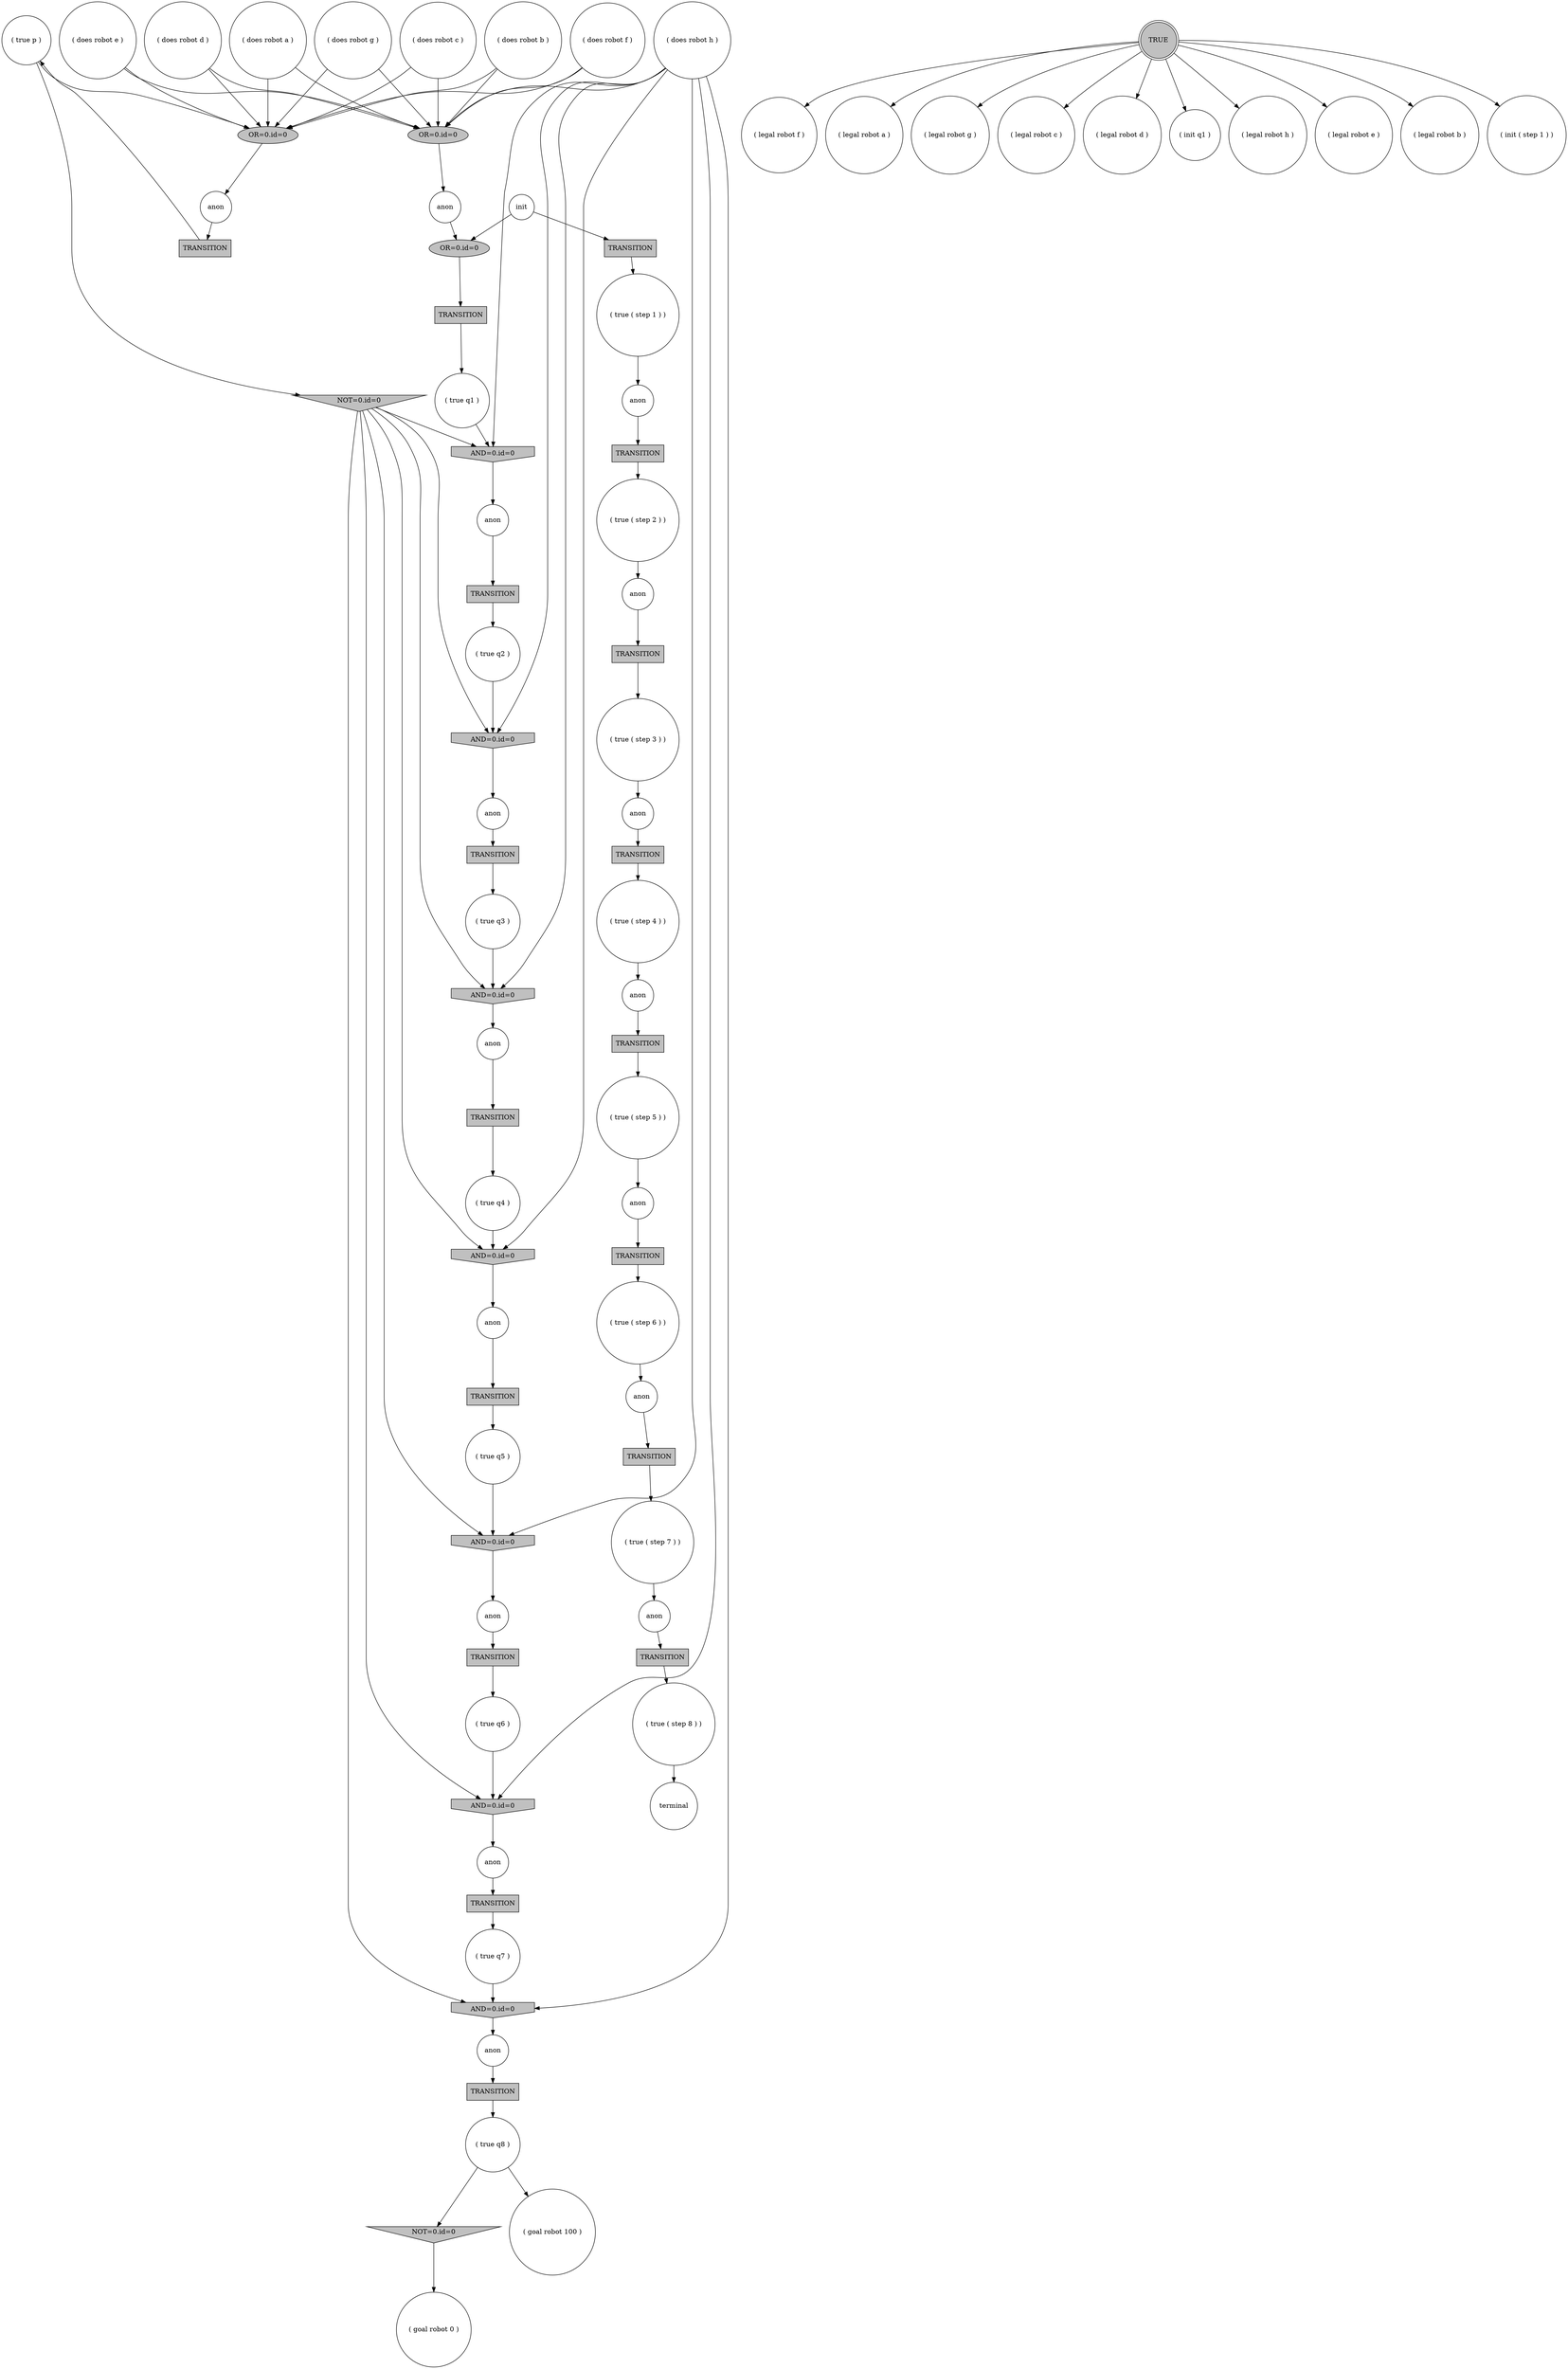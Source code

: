 digraph propNet
{
	"@44abd52b"[shape=invhouse, style= filled, fillcolor=grey, label="AND=0.id=0"]; "@44abd52b"->"@3b813b3c"; 
	"@7f8c0a8e"[shape=circle, style= filled, fillcolor=white, label="( true ( step 1 ) )"]; "@7f8c0a8e"->"@3d3fd075"; 
	"@27ea4fe8"[shape=box, style= filled, fillcolor=grey, label="TRANSITION"]; "@27ea4fe8"->"@6001bb74"; 
	"@338e9a8d"[shape=invhouse, style= filled, fillcolor=grey, label="AND=0.id=0"]; "@338e9a8d"->"@4277398"; 
	"@18d06a56"[shape=circle, style= filled, fillcolor=white, label="( legal robot f )"]; 
	"@7e277fa0"[shape=circle, style= filled, fillcolor=white, label="( true ( step 6 ) )"]; "@7e277fa0"->"@3222592b"; 
	"@9a1f2a6"[shape=ellipse, style= filled, fillcolor=grey, label="OR=0.id=0"]; "@9a1f2a6"->"@422a708"; 
	"@e825f8a"[shape=circle, style= filled, fillcolor=white, label="anon"]; "@e825f8a"->"@7745aa66"; 
	"@7c4389cb"[shape=circle, style= filled, fillcolor=white, label="( legal robot a )"]; 
	"@3222592b"[shape=circle, style= filled, fillcolor=white, label="anon"]; "@3222592b"->"@27ea4fe8"; 
	"@da84fa1"[shape=circle, style= filled, fillcolor=white, label="anon"]; "@da84fa1"->"@785c8437"; 
	"@7b677aee"[shape=box, style= filled, fillcolor=grey, label="TRANSITION"]; "@7b677aee"->"@72f5bd66"; 
	"@4ae99262"[shape=circle, style= filled, fillcolor=white, label="anon"]; "@4ae99262"->"@3b0111b"; 
	"@6fdc4a50"[shape=circle, style= filled, fillcolor=white, label="anon"]; "@6fdc4a50"->"@4d95934a"; 
	"@38859f89"[shape=circle, style= filled, fillcolor=white, label="( true ( step 5 ) )"]; "@38859f89"->"@60b02e8d"; 
	"@6bd0735e"[shape=circle, style= filled, fillcolor=white, label="( true q7 )"]; "@6bd0735e"->"@64a641ef"; 
	"@32e7be77"[shape=circle, style= filled, fillcolor=white, label="( does robot a )"]; "@32e7be77"->"@9a1f2a6"; "@32e7be77"->"@33321569"; 
	"@2262dbf2"[shape=circle, style= filled, fillcolor=white, label="( legal robot g )"]; 
	"@1f7d336f"[shape=invhouse, style= filled, fillcolor=grey, label="AND=0.id=0"]; "@1f7d336f"->"@6fdc4a50"; 
	"@72f5bd66"[shape=circle, style= filled, fillcolor=white, label="( true q1 )"]; "@72f5bd66"->"@44abd52b"; 
	"@74c63355"[shape=circle, style= filled, fillcolor=white, label="( true q4 )"]; "@74c63355"->"@338e9a8d"; 
	"@a31f4a2"[shape=invtriangle, style= filled, fillcolor=grey, label="NOT=0.id=0"]; "@a31f4a2"->"@407fded3"; 
	"@45e298f6"[shape=circle, style= filled, fillcolor=white, label="anon"]; "@45e298f6"->"@19dcaf30"; 
	"@6b68877d"[shape=circle, style= filled, fillcolor=white, label="terminal"]; 
	"@737f3de8"[shape=circle, style= filled, fillcolor=white, label="( goal robot 100 )"]; 
	"@62c61ed1"[shape=circle, style= filled, fillcolor=white, label="anon"]; "@62c61ed1"->"@56defc7"; 
	"@249cfb01"[shape=circle, style= filled, fillcolor=white, label="( does robot g )"]; "@249cfb01"->"@9a1f2a6"; "@249cfb01"->"@33321569"; 
	"@586088ff"[shape=circle, style= filled, fillcolor=white, label="( true q5 )"]; "@586088ff"->"@1f7d336f"; 
	"@3d98e4b8"[shape=circle, style= filled, fillcolor=white, label="( does robot c )"]; "@3d98e4b8"->"@9a1f2a6"; "@3d98e4b8"->"@33321569"; 
	"@7745aa66"[shape=box, style= filled, fillcolor=grey, label="TRANSITION"]; "@7745aa66"->"@38859f89"; 
	"@5bd52670"[shape=circle, style= filled, fillcolor=white, label="( true ( step 8 ) )"]; "@5bd52670"->"@6b68877d"; 
	"@58b9989c"[shape=box, style= filled, fillcolor=grey, label="TRANSITION"]; "@58b9989c"->"@7e277fa0"; 
	"@422a708"[shape=circle, style= filled, fillcolor=white, label="anon"]; "@422a708"->"@5a67fa85"; 
	"@56defc7"[shape=box, style= filled, fillcolor=grey, label="TRANSITION"]; "@56defc7"->"@10a23a95"; 
	"@397b8451"[shape=circle, style= filled, fillcolor=white, label="( legal robot c )"]; 
	"@2e0b5d20"[shape=doublecircle, style= filled, fillcolor=grey, label="TRUE"]; "@2e0b5d20"->"@2262dbf2"; "@2e0b5d20"->"@18d06a56"; "@2e0b5d20"->"@7c4389cb"; "@2e0b5d20"->"@6af9cc20"; "@2e0b5d20"->"@397b8451"; "@2e0b5d20"->"@448e6864"; "@2e0b5d20"->"@78bdb556"; "@2e0b5d20"->"@5c81eead"; "@2e0b5d20"->"@1eef7e02"; "@2e0b5d20"->"@46880637"; 
	"@3b0111b"[shape=box, style= filled, fillcolor=grey, label="TRANSITION"]; "@3b0111b"->"@47247347"; 
	"@407fded3"[shape=circle, style= filled, fillcolor=white, label="( goal robot 0 )"]; 
	"@6fd2697e"[shape=circle, style= filled, fillcolor=white, label="( true q6 )"]; "@6fd2697e"->"@1942c772"; 
	"@5c81eead"[shape=circle, style= filled, fillcolor=white, label="( legal robot e )"]; 
	"@72db13f4"[shape=circle, style= filled, fillcolor=white, label="anon"]; "@72db13f4"->"@17d90604"; 
	"@1942c772"[shape=invhouse, style= filled, fillcolor=grey, label="AND=0.id=0"]; "@1942c772"->"@75ff058c"; 
	"@60e3cb51"[shape=circle, style= filled, fillcolor=white, label="( true q3 )"]; "@60e3cb51"->"@384fe809"; 
	"@302dde9f"[shape=box, style= filled, fillcolor=grey, label="TRANSITION"]; "@302dde9f"->"@757eb8bd"; 
	"@46848bb1"[shape=box, style= filled, fillcolor=grey, label="TRANSITION"]; "@46848bb1"->"@6bd0735e"; 
	"@7ab45801"[shape=invhouse, style= filled, fillcolor=grey, label="AND=0.id=0"]; "@7ab45801"->"@45e298f6"; 
	"@10a23a95"[shape=circle, style= filled, fillcolor=white, label="( true p )"]; "@10a23a95"->"@5cde9107"; "@10a23a95"->"@33321569"; 
	"@19fcdac6"[shape=box, style= filled, fillcolor=grey, label="TRANSITION"]; "@19fcdac6"->"@602cd8f1"; 
	"@3b813b3c"[shape=circle, style= filled, fillcolor=white, label="anon"]; "@3b813b3c"->"@19fcdac6"; 
	"@60b02e8d"[shape=circle, style= filled, fillcolor=white, label="anon"]; "@60b02e8d"->"@58b9989c"; 
	"@70dd7a60"[shape=box, style= filled, fillcolor=grey, label="TRANSITION"]; "@70dd7a60"->"@bbf0977"; 
	"@4fbc6f03"[shape=circle, style= filled, fillcolor=white, label="( true ( step 3 ) )"]; "@4fbc6f03"->"@2c9d64d4"; 
	"@513f9680"[shape=circle, style= filled, fillcolor=white, label="( does robot b )"]; "@513f9680"->"@9a1f2a6"; "@513f9680"->"@33321569"; 
	"@4277398"[shape=circle, style= filled, fillcolor=white, label="anon"]; "@4277398"->"@6c3c36ec"; 
	"@46880637"[shape=circle, style= filled, fillcolor=white, label="( init ( step 1 ) )"]; 
	"@757eb8bd"[shape=circle, style= filled, fillcolor=white, label="( true ( step 2 ) )"]; "@757eb8bd"->"@72db13f4"; 
	"@417296b1"[shape=box, style= filled, fillcolor=grey, label="TRANSITION"]; "@417296b1"->"@7f8c0a8e"; 
	"@384fe809"[shape=invhouse, style= filled, fillcolor=grey, label="AND=0.id=0"]; "@384fe809"->"@da84fa1"; 
	"@bbf0977"[shape=circle, style= filled, fillcolor=white, label="( true ( step 4 ) )"]; "@bbf0977"->"@e825f8a"; 
	"@2c9d64d4"[shape=circle, style= filled, fillcolor=white, label="anon"]; "@2c9d64d4"->"@70dd7a60"; 
	"@64a641ef"[shape=invhouse, style= filled, fillcolor=grey, label="AND=0.id=0"]; "@64a641ef"->"@4ae99262"; 
	"@3d3fd075"[shape=circle, style= filled, fillcolor=white, label="anon"]; "@3d3fd075"->"@302dde9f"; 
	"@27ec43a7"[shape=box, style= filled, fillcolor=grey, label="TRANSITION"]; "@27ec43a7"->"@5bd52670"; 
	"@6c3c36ec"[shape=box, style= filled, fillcolor=grey, label="TRANSITION"]; "@6c3c36ec"->"@586088ff"; 
	"@164e5d97"[shape=circle, style= filled, fillcolor=white, label="( does robot f )"]; "@164e5d97"->"@9a1f2a6"; "@164e5d97"->"@33321569"; 
	"@6af9cc20"[shape=circle, style= filled, fillcolor=white, label="( legal robot d )"]; 
	"@5cde9107"[shape=invtriangle, style= filled, fillcolor=grey, label="NOT=0.id=0"]; "@5cde9107"->"@44abd52b"; "@5cde9107"->"@1942c772"; "@5cde9107"->"@1f7d336f"; "@5cde9107"->"@338e9a8d"; "@5cde9107"->"@7ab45801"; "@5cde9107"->"@384fe809"; "@5cde9107"->"@64a641ef"; 
	"@4fee48b5"[shape=circle, style= filled, fillcolor=white, label="( does robot e )"]; "@4fee48b5"->"@9a1f2a6"; "@4fee48b5"->"@33321569"; 
	"@33321569"[shape=ellipse, style= filled, fillcolor=grey, label="OR=0.id=0"]; "@33321569"->"@62c61ed1"; 
	"@602cd8f1"[shape=circle, style= filled, fillcolor=white, label="( true q2 )"]; "@602cd8f1"->"@7ab45801"; 
	"@17d90604"[shape=box, style= filled, fillcolor=grey, label="TRANSITION"]; "@17d90604"->"@4fbc6f03"; 
	"@16f81b27"[shape=circle, style= filled, fillcolor=white, label="anon"]; "@16f81b27"->"@27ec43a7"; 
	"@4d95934a"[shape=box, style= filled, fillcolor=grey, label="TRANSITION"]; "@4d95934a"->"@6fd2697e"; 
	"@5a67fa85"[shape=ellipse, style= filled, fillcolor=grey, label="OR=0.id=0"]; "@5a67fa85"->"@7b677aee"; 
	"@47247347"[shape=circle, style= filled, fillcolor=white, label="( true q8 )"]; "@47247347"->"@a31f4a2"; "@47247347"->"@737f3de8"; 
	"@622a9840"[shape=circle, style= filled, fillcolor=white, label="( does robot h )"]; "@622a9840"->"@44abd52b"; "@622a9840"->"@1942c772"; "@622a9840"->"@1f7d336f"; "@622a9840"->"@338e9a8d"; "@622a9840"->"@7ab45801"; "@622a9840"->"@384fe809"; "@622a9840"->"@9a1f2a6"; "@622a9840"->"@64a641ef"; 
	"@448e6864"[shape=circle, style= filled, fillcolor=white, label="( init q1 )"]; 
	"@785c8437"[shape=box, style= filled, fillcolor=grey, label="TRANSITION"]; "@785c8437"->"@74c63355"; 
	"@78bdb556"[shape=circle, style= filled, fillcolor=white, label="( legal robot h )"]; 
	"@19dcaf30"[shape=box, style= filled, fillcolor=grey, label="TRANSITION"]; "@19dcaf30"->"@60e3cb51"; 
	"@1eef7e02"[shape=circle, style= filled, fillcolor=white, label="( legal robot b )"]; 
	"@4c744285"[shape=circle, style= filled, fillcolor=white, label="init"]; "@4c744285"->"@5a67fa85"; "@4c744285"->"@417296b1"; 
	"@75ff058c"[shape=circle, style= filled, fillcolor=white, label="anon"]; "@75ff058c"->"@46848bb1"; 
	"@c4f853c"[shape=circle, style= filled, fillcolor=white, label="( does robot d )"]; "@c4f853c"->"@9a1f2a6"; "@c4f853c"->"@33321569"; 
	"@6001bb74"[shape=circle, style= filled, fillcolor=white, label="( true ( step 7 ) )"]; "@6001bb74"->"@16f81b27"; 
}